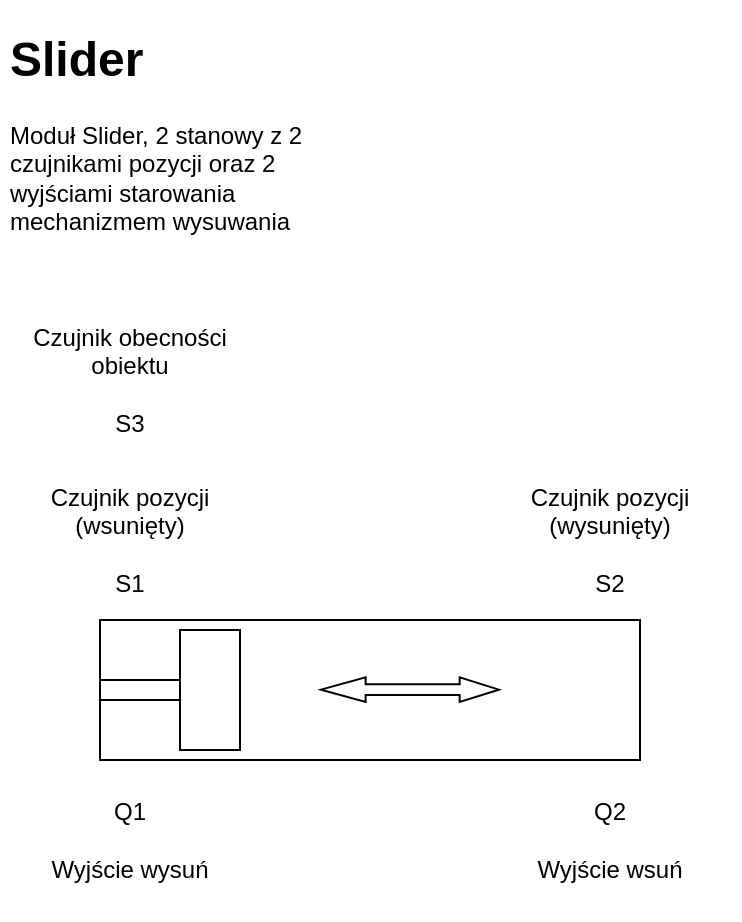 <mxfile version="22.1.7" type="device">
  <diagram name="Strona-1" id="Y-0N-Z7IoRk9D4JmpuV3">
    <mxGraphModel dx="554" dy="333" grid="1" gridSize="10" guides="1" tooltips="1" connect="1" arrows="1" fold="1" page="1" pageScale="1" pageWidth="827" pageHeight="1169" math="0" shadow="0">
      <root>
        <mxCell id="0" />
        <mxCell id="1" parent="0" />
        <mxCell id="FYJ7fDdQ39dcMK6PnL5i-1" value="" style="rounded=0;whiteSpace=wrap;html=1;" parent="1" vertex="1">
          <mxGeometry x="80" y="320" width="270" height="70" as="geometry" />
        </mxCell>
        <mxCell id="FYJ7fDdQ39dcMK6PnL5i-3" value="Czujnik obecności obiektu&lt;br&gt;&lt;br&gt;S3" style="text;html=1;strokeColor=none;fillColor=none;align=center;verticalAlign=middle;whiteSpace=wrap;rounded=0;" parent="1" vertex="1">
          <mxGeometry x="30" y="160" width="130" height="80" as="geometry" />
        </mxCell>
        <mxCell id="FYJ7fDdQ39dcMK6PnL5i-5" value="" style="rounded=0;whiteSpace=wrap;html=1;" parent="1" vertex="1">
          <mxGeometry x="120" y="325" width="30" height="60" as="geometry" />
        </mxCell>
        <mxCell id="FYJ7fDdQ39dcMK6PnL5i-6" value="" style="rounded=0;whiteSpace=wrap;html=1;" parent="1" vertex="1">
          <mxGeometry x="80" y="350" width="40" height="10" as="geometry" />
        </mxCell>
        <mxCell id="FYJ7fDdQ39dcMK6PnL5i-8" value="" style="shape=flexArrow;endArrow=classic;startArrow=classic;html=1;rounded=0;endSize=6.223;endWidth=6;startWidth=6;startSize=7.107;width=5.333;" parent="1" edge="1">
          <mxGeometry width="100" height="100" relative="1" as="geometry">
            <mxPoint x="190" y="354.83" as="sourcePoint" />
            <mxPoint x="280" y="354.83" as="targetPoint" />
          </mxGeometry>
        </mxCell>
        <mxCell id="FYJ7fDdQ39dcMK6PnL5i-9" value="Q1&lt;br&gt;&lt;br&gt;Wyjście wysuń" style="text;html=1;strokeColor=none;fillColor=none;align=center;verticalAlign=middle;whiteSpace=wrap;rounded=0;" parent="1" vertex="1">
          <mxGeometry x="50" y="390" width="90" height="80" as="geometry" />
        </mxCell>
        <mxCell id="FYJ7fDdQ39dcMK6PnL5i-10" value="Q2&lt;br&gt;&lt;br&gt;Wyjście wsuń" style="text;html=1;strokeColor=none;fillColor=none;align=center;verticalAlign=middle;whiteSpace=wrap;rounded=0;" parent="1" vertex="1">
          <mxGeometry x="290" y="390" width="90" height="80" as="geometry" />
        </mxCell>
        <mxCell id="FYJ7fDdQ39dcMK6PnL5i-11" value="&lt;h1&gt;Slider&lt;/h1&gt;&lt;p&gt;Moduł Slider, 2 stanowy z 2 czujnikami pozycji oraz 2 wyjściami starowania mechanizmem wysuwania&lt;/p&gt;" style="text;html=1;strokeColor=none;fillColor=none;spacing=5;spacingTop=-20;whiteSpace=wrap;overflow=hidden;rounded=0;" parent="1" vertex="1">
          <mxGeometry x="30" y="20" width="190" height="120" as="geometry" />
        </mxCell>
        <mxCell id="O2bvLNfYB32JrRY0d9dy-1" value="Czujnik pozycji&lt;br&gt;(wysunięty)&lt;br&gt;&lt;br&gt;S2" style="text;html=1;strokeColor=none;fillColor=none;align=center;verticalAlign=middle;whiteSpace=wrap;rounded=0;" vertex="1" parent="1">
          <mxGeometry x="270" y="240" width="130" height="80" as="geometry" />
        </mxCell>
        <mxCell id="O2bvLNfYB32JrRY0d9dy-2" value="Czujnik pozycji&lt;br&gt;(wsunięty)&lt;br&gt;&lt;br&gt;S1" style="text;html=1;strokeColor=none;fillColor=none;align=center;verticalAlign=middle;whiteSpace=wrap;rounded=0;" vertex="1" parent="1">
          <mxGeometry x="30" y="240" width="130" height="80" as="geometry" />
        </mxCell>
      </root>
    </mxGraphModel>
  </diagram>
</mxfile>
